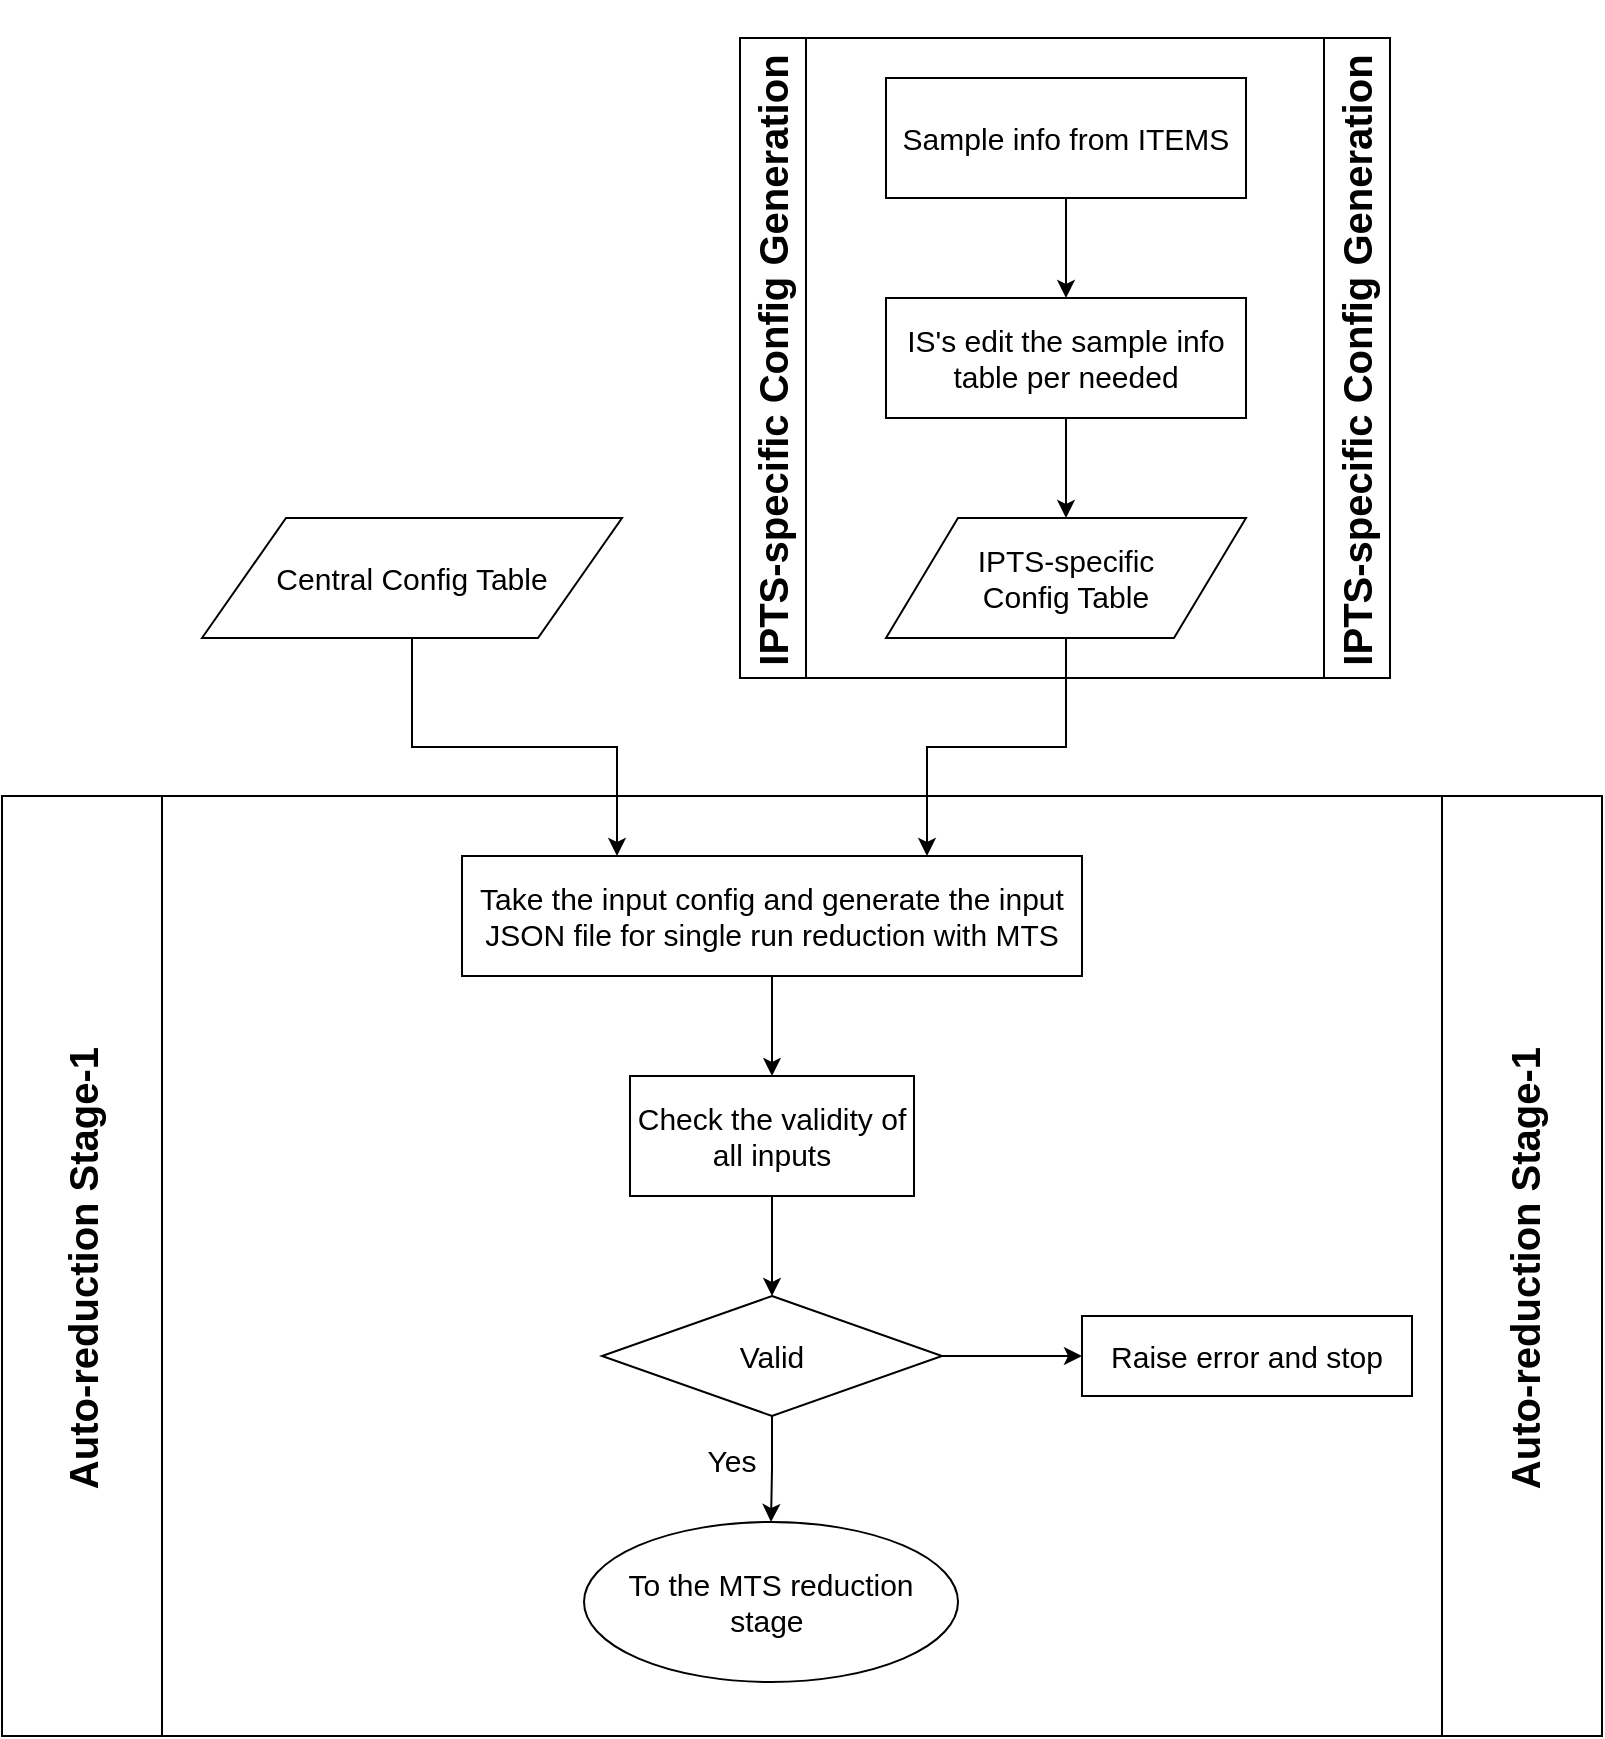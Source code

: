 <mxGraphModel dx="1792" dy="1176" grid="1" gridSize="10" guides="1" tooltips="1" connect="1" arrows="1" fold="1" page="1" pageScale="1" pageWidth="850" pageHeight="1100" background="#ffffff"><root><mxCell id="0"/><mxCell id="1" parent="0"/><mxCell id="27" value="" style="shape=process;whiteSpace=wrap;html=1;" vertex="1" parent="1"><mxGeometry x="40" y="454" width="800" height="470" as="geometry"/></mxCell><mxCell id="10" value="" style="shape=process;whiteSpace=wrap;html=1;" vertex="1" parent="1"><mxGeometry x="409" y="75" width="325" height="320" as="geometry"/></mxCell><mxCell id="4" value="&lt;font style=&quot;font-size: 15px&quot;&gt;Central Config Table&lt;/font&gt;" style="shape=parallelogram;perimeter=parallelogramPerimeter;whiteSpace=wrap;html=1;" vertex="1" parent="1"><mxGeometry x="140" y="315" width="210" height="60" as="geometry"/></mxCell><mxCell id="35" style="edgeStyle=orthogonalEdgeStyle;rounded=0;html=1;exitX=0.5;exitY=1;jettySize=auto;orthogonalLoop=1;" edge="1" parent="1" source="6" target="7"><mxGeometry relative="1" as="geometry"/></mxCell><mxCell id="6" value="&lt;font style=&quot;font-size: 15px&quot;&gt;Sample info from ITEMS&lt;/font&gt;" style="rounded=0;whiteSpace=wrap;html=1;" vertex="1" parent="1"><mxGeometry x="482" y="95" width="180" height="60" as="geometry"/></mxCell><mxCell id="36" style="edgeStyle=orthogonalEdgeStyle;rounded=0;html=1;exitX=0.5;exitY=1;entryX=0.5;entryY=0;jettySize=auto;orthogonalLoop=1;" edge="1" parent="1" source="7" target="8"><mxGeometry relative="1" as="geometry"/></mxCell><mxCell id="7" value="&lt;font style=&quot;font-size: 15px&quot;&gt;IS's edit the sample info table per needed&lt;/font&gt;" style="rounded=0;whiteSpace=wrap;html=1;" vertex="1" parent="1"><mxGeometry x="482" y="205" width="180" height="60" as="geometry"/></mxCell><mxCell id="8" value="&lt;font style=&quot;font-size: 15px&quot;&gt;IPTS-specific&lt;/font&gt;&lt;div&gt;&lt;font style=&quot;font-size: 15px&quot;&gt;Config Table&lt;/font&gt;&lt;/div&gt;" style="shape=parallelogram;perimeter=parallelogramPerimeter;whiteSpace=wrap;html=1;" vertex="1" parent="1"><mxGeometry x="482" y="315" width="180" height="60" as="geometry"/></mxCell><mxCell id="9" value="&lt;font style=&quot;font-size: 15px&quot;&gt;Take the input config and generate the input JSON file for single run reduction with MTS&lt;/font&gt;" style="rounded=0;whiteSpace=wrap;html=1;" vertex="1" parent="1"><mxGeometry x="270" y="484" width="310" height="60" as="geometry"/></mxCell><mxCell id="20" style="edgeStyle=orthogonalEdgeStyle;rounded=0;html=1;exitX=0.5;exitY=1;entryX=0.25;entryY=0;jettySize=auto;orthogonalLoop=1;" edge="1" parent="1" source="4" target="9"><mxGeometry relative="1" as="geometry"/></mxCell><mxCell id="19" style="edgeStyle=orthogonalEdgeStyle;rounded=0;html=1;exitX=0.5;exitY=1;entryX=0.75;entryY=0;jettySize=auto;orthogonalLoop=1;" edge="1" parent="1" source="8" target="9"><mxGeometry relative="1" as="geometry"/></mxCell><mxCell id="12" value="&lt;b&gt;&lt;font style=&quot;font-size: 20px&quot;&gt;IPTS-specific Config Generation&lt;/font&gt;&lt;/b&gt;" style="text;html=1;strokeColor=none;fillColor=none;align=center;verticalAlign=middle;whiteSpace=wrap;rounded=0;rotation=-90;" vertex="1" parent="1"><mxGeometry x="245" y="216" width="360" height="40" as="geometry"/></mxCell><mxCell id="13" value="&lt;b&gt;&lt;font style=&quot;font-size: 20px&quot;&gt;IPTS-specific Config Generation&lt;/font&gt;&lt;/b&gt;" style="text;html=1;strokeColor=none;fillColor=none;align=center;verticalAlign=middle;whiteSpace=wrap;rounded=0;rotation=-90;" vertex="1" parent="1"><mxGeometry x="537" y="216" width="360" height="40" as="geometry"/></mxCell><mxCell id="14" value="&lt;font style=&quot;font-size: 15px&quot;&gt;Check the validity of all inputs&lt;/font&gt;" style="rounded=0;whiteSpace=wrap;html=1;" vertex="1" parent="1"><mxGeometry x="354" y="594" width="142" height="60" as="geometry"/></mxCell><mxCell id="21" style="edgeStyle=orthogonalEdgeStyle;rounded=0;html=1;exitX=0.5;exitY=1;entryX=0.5;entryY=0;jettySize=auto;orthogonalLoop=1;" edge="1" parent="1" source="9" target="14"><mxGeometry relative="1" as="geometry"/></mxCell><mxCell id="15" value="&lt;font style=&quot;font-size: 15px&quot;&gt;Valid&lt;/font&gt;" style="rhombus;whiteSpace=wrap;html=1;" vertex="1" parent="1"><mxGeometry x="340" y="704" width="170" height="60" as="geometry"/></mxCell><mxCell id="22" style="edgeStyle=orthogonalEdgeStyle;rounded=0;html=1;exitX=0.5;exitY=1;jettySize=auto;orthogonalLoop=1;" edge="1" parent="1" source="14" target="15"><mxGeometry relative="1" as="geometry"/></mxCell><mxCell id="17" value="&lt;font style=&quot;font-size: 15px&quot;&gt;To the MTS reduction stage&amp;nbsp;&lt;/font&gt;" style="ellipse;whiteSpace=wrap;html=1;" vertex="1" parent="1"><mxGeometry x="331" y="817" width="187" height="80" as="geometry"/></mxCell><mxCell id="23" style="edgeStyle=orthogonalEdgeStyle;rounded=0;html=1;exitX=0.5;exitY=1;entryX=0.5;entryY=0;jettySize=auto;orthogonalLoop=1;" edge="1" parent="1" source="15" target="17"><mxGeometry relative="1" as="geometry"/></mxCell><mxCell id="24" value="&lt;font style=&quot;font-size: 15px&quot;&gt;Yes&lt;/font&gt;" style="text;html=1;strokeColor=none;fillColor=none;align=center;verticalAlign=middle;whiteSpace=wrap;rounded=0;" vertex="1" parent="1"><mxGeometry x="385" y="776" width="40" height="20" as="geometry"/></mxCell><mxCell id="25" value="&lt;font style=&quot;font-size: 15px&quot;&gt;Raise error and stop&lt;/font&gt;" style="rounded=0;whiteSpace=wrap;html=1;" vertex="1" parent="1"><mxGeometry x="580" y="714" width="165" height="40" as="geometry"/></mxCell><mxCell id="26" style="edgeStyle=orthogonalEdgeStyle;rounded=0;html=1;exitX=1;exitY=0.5;jettySize=auto;orthogonalLoop=1;" edge="1" parent="1" source="15" target="25"><mxGeometry relative="1" as="geometry"/></mxCell><mxCell id="29" value="&lt;b&gt;&lt;font style=&quot;font-size: 20px&quot;&gt;Auto-reduction Stage-1&lt;/font&gt;&lt;/b&gt;" style="text;html=1;strokeColor=none;fillColor=none;align=center;verticalAlign=middle;whiteSpace=wrap;rounded=0;rotation=-90;" vertex="1" parent="1"><mxGeometry x="-55" y="680" width="270" height="20" as="geometry"/></mxCell><mxCell id="32" value="&lt;b&gt;&lt;font style=&quot;font-size: 20px&quot;&gt;Auto-reduction Stage-1&lt;/font&gt;&lt;/b&gt;" style="text;html=1;strokeColor=none;fillColor=none;align=center;verticalAlign=middle;whiteSpace=wrap;rounded=0;rotation=-90;" vertex="1" parent="1"><mxGeometry x="666" y="680" width="270" height="20" as="geometry"/></mxCell></root></mxGraphModel>